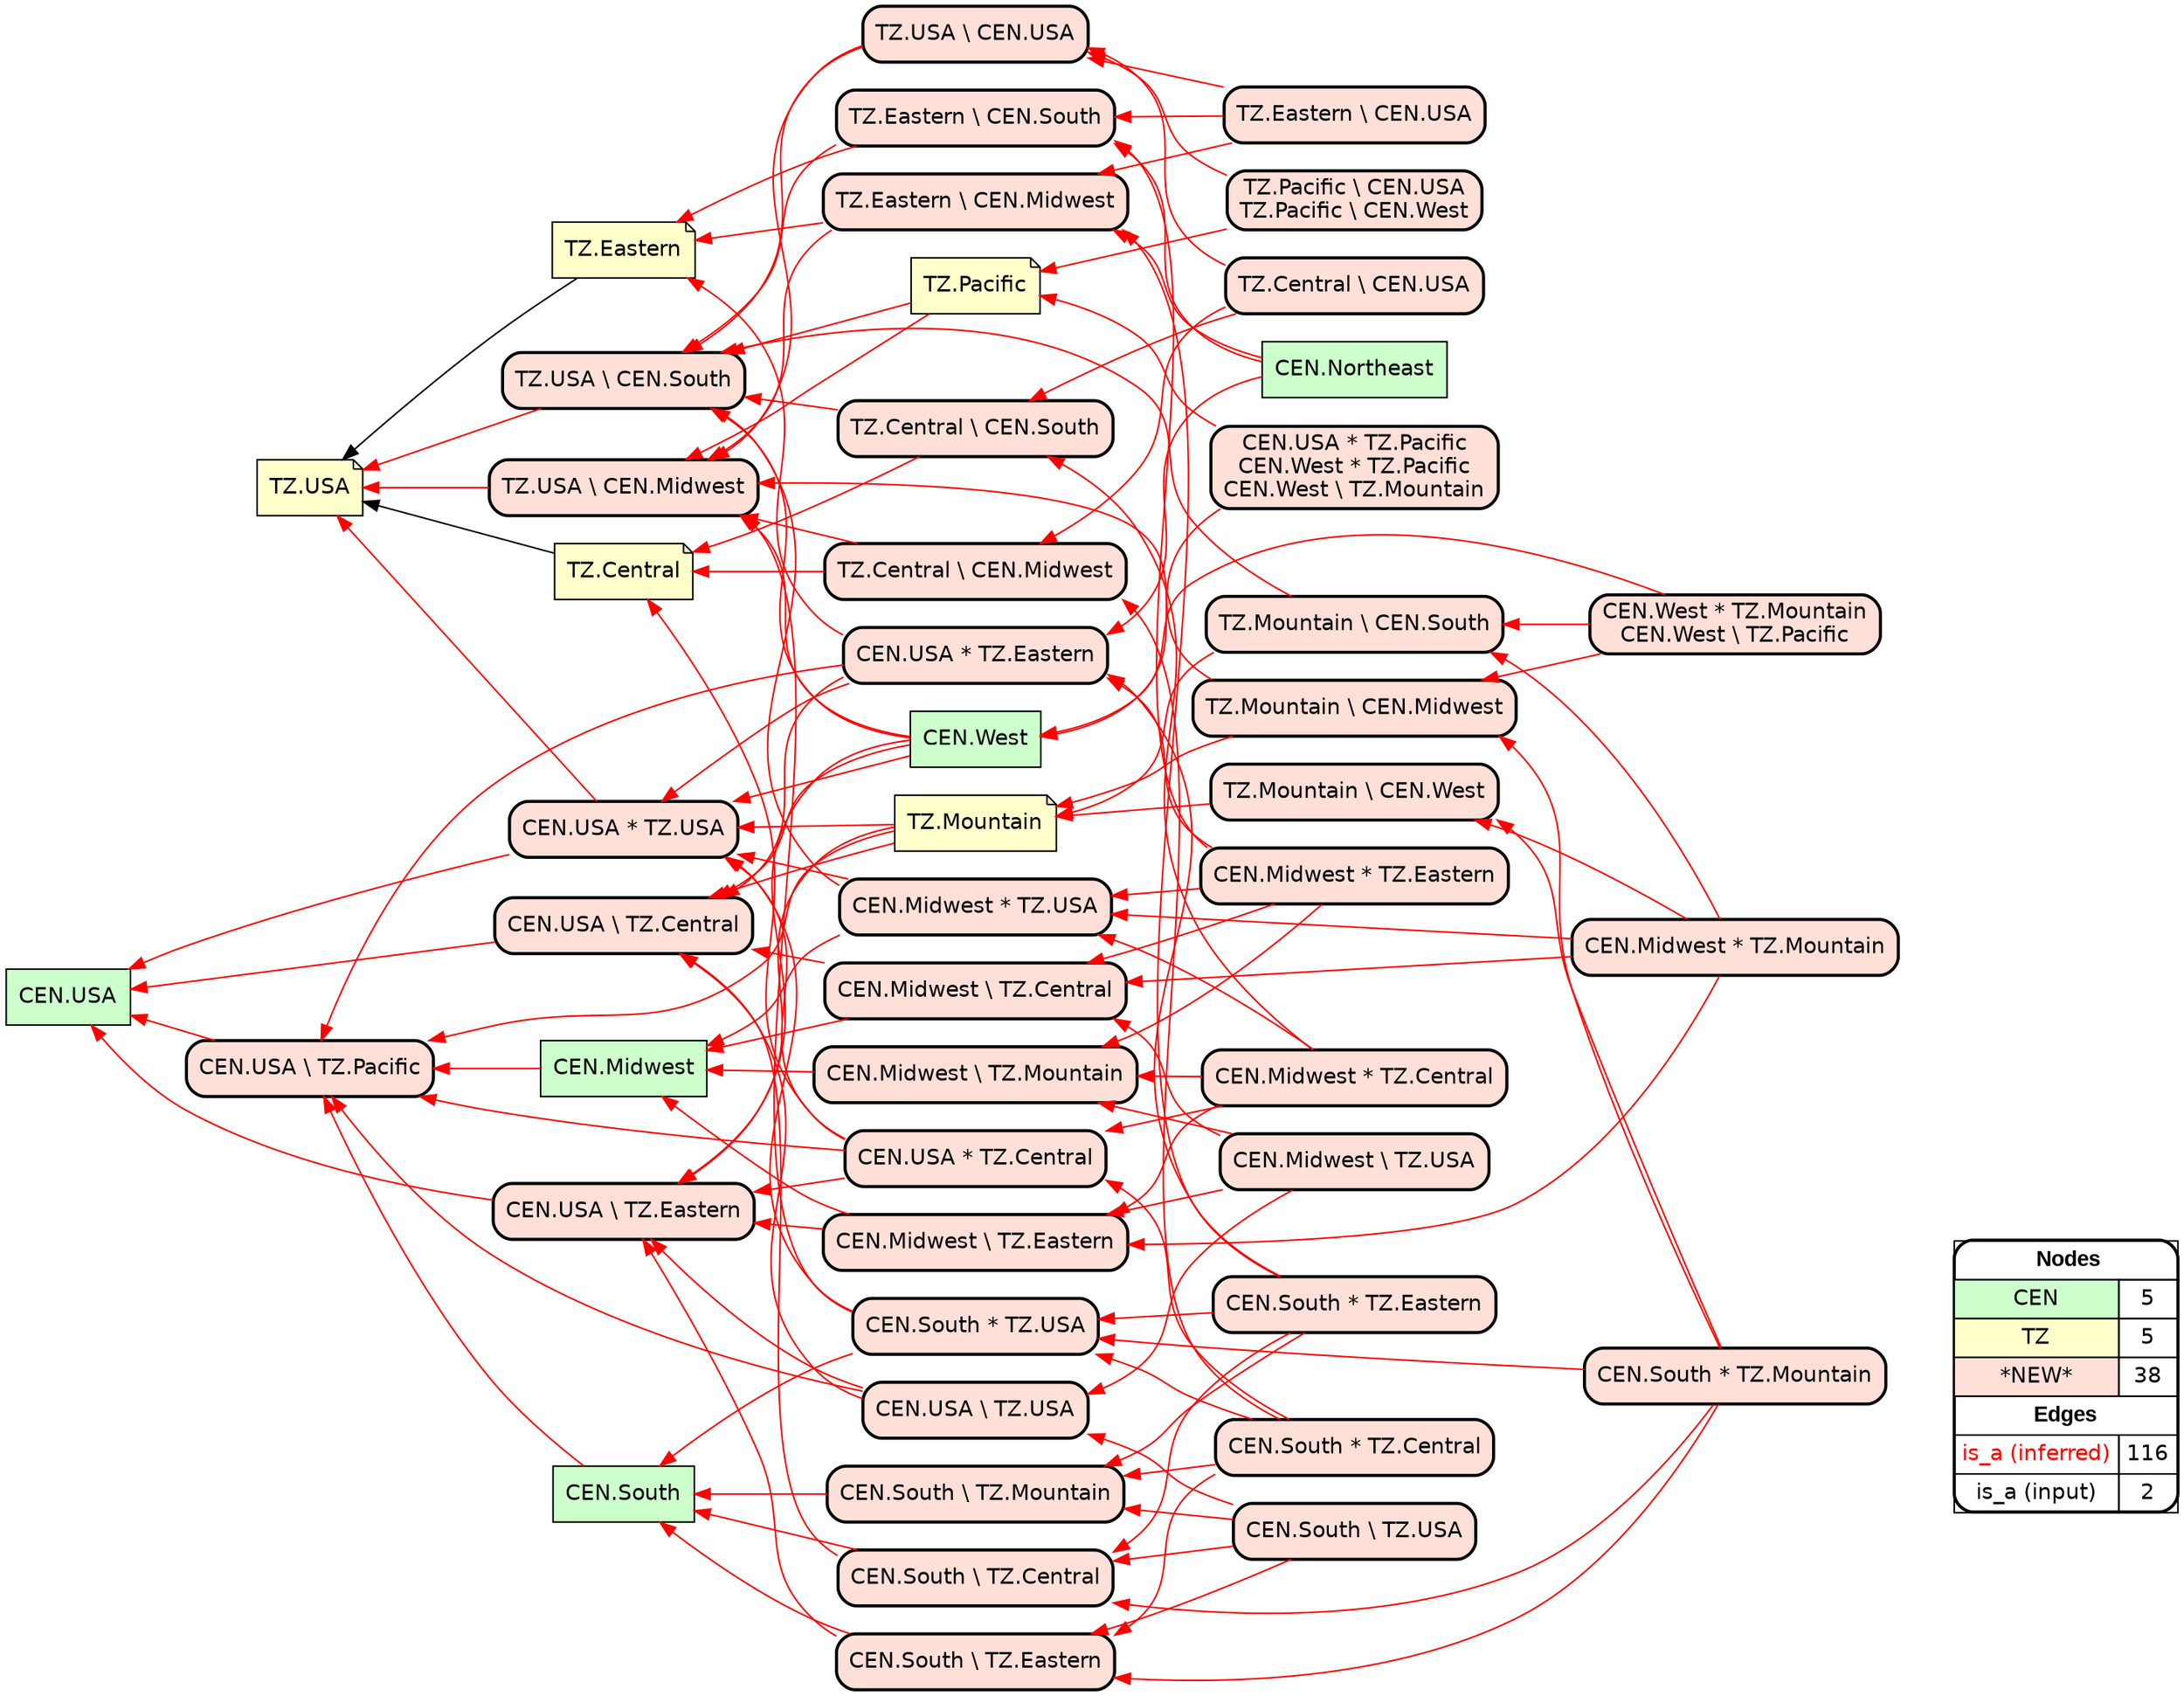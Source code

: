 digraph{
rankdir=RL
node[shape=box style=filled fillcolor="#CCFFCC" fontname="helvetica"] 
"CEN.Northeast"
"CEN.South"
"CEN.Midwest"
"CEN.USA"
"CEN.West"
node[shape=note style=filled fillcolor="#FFFFCC" fontname="helvetica"] 
"TZ.USA"
"TZ.Eastern"
"TZ.Central"
"TZ.Mountain"
"TZ.Pacific"
node[shape=box style="filled,rounded,bold" fillcolor="#FFE0D8" fontname="helvetica"] 
"CEN.South * TZ.Eastern"
"CEN.USA * TZ.Central"
"CEN.South \\ TZ.Eastern"
"CEN.South * TZ.Central"
"CEN.South * TZ.Mountain"
"CEN.Midwest \\ TZ.Mountain"
"CEN.Midwest \\ TZ.Central"
"TZ.USA \\ CEN.South"
"CEN.Midwest * TZ.Eastern"
"CEN.USA \\ TZ.Pacific"
"CEN.Midwest * TZ.Central"
"CEN.Midwest * TZ.Mountain"
"TZ.Mountain \\ CEN.West"
"CEN.USA * TZ.Eastern"
"TZ.Mountain \\ CEN.Midwest"
"CEN.West * TZ.Mountain\nCEN.West \\ TZ.Pacific"
"TZ.Mountain \\ CEN.South"
"CEN.South \\ TZ.Central"
"CEN.USA \\ TZ.USA"
"TZ.Eastern \\ CEN.South"
"CEN.USA * TZ.Pacific\nCEN.West * TZ.Pacific\nCEN.West \\ TZ.Mountain"
"CEN.South \\ TZ.USA"
"CEN.Midwest * TZ.USA"
"TZ.Central \\ CEN.South"
"TZ.Eastern \\ CEN.USA"
"TZ.USA \\ CEN.USA"
"TZ.Central \\ CEN.Midwest"
"TZ.Central \\ CEN.USA"
"CEN.South * TZ.USA"
"TZ.USA \\ CEN.Midwest"
"CEN.USA * TZ.USA"
"CEN.USA \\ TZ.Eastern"
"CEN.USA \\ TZ.Central"
"TZ.Pacific \\ CEN.USA\nTZ.Pacific \\ CEN.West"
"CEN.Midwest \\ TZ.USA"
"TZ.Eastern \\ CEN.Midwest"
"CEN.Midwest \\ TZ.Eastern"
"CEN.South \\ TZ.Mountain"
edge[arrowhead=normal style=dotted color="#000000" constraint=true penwidth=1]
edge[arrowhead=normal style=solid color="#FF0000" constraint=true penwidth=1]
"CEN.South * TZ.Central" -> "CEN.South \\ TZ.Mountain"
"CEN.Midwest * TZ.Eastern" -> "CEN.Midwest \\ TZ.Central"
"TZ.USA \\ CEN.South" -> "TZ.USA"
"CEN.Midwest * TZ.Mountain" -> "TZ.Mountain \\ CEN.South"
"CEN.West * TZ.Mountain\nCEN.West \\ TZ.Pacific" -> "TZ.Mountain \\ CEN.South"
"TZ.Pacific" -> "TZ.USA \\ CEN.Midwest"
"CEN.Midwest \\ TZ.USA" -> "CEN.Midwest \\ TZ.Mountain"
"CEN.Midwest * TZ.USA" -> "TZ.USA \\ CEN.South"
"TZ.Central \\ CEN.Midwest" -> "TZ.USA \\ CEN.Midwest"
"CEN.South * TZ.Central" -> "CEN.USA * TZ.Central"
"TZ.Eastern \\ CEN.South" -> "TZ.USA \\ CEN.South"
"TZ.Mountain" -> "CEN.USA * TZ.USA"
"TZ.Eastern \\ CEN.USA" -> "TZ.USA \\ CEN.USA"
"CEN.West" -> "CEN.USA \\ TZ.Eastern"
"CEN.Midwest \\ TZ.USA" -> "CEN.Midwest \\ TZ.Eastern"
"TZ.Mountain" -> "CEN.USA \\ TZ.Central"
"TZ.Pacific \\ CEN.USA\nTZ.Pacific \\ CEN.West" -> "TZ.Pacific"
"CEN.Midwest * TZ.Central" -> "TZ.Central \\ CEN.South"
"TZ.Mountain" -> "CEN.USA \\ TZ.Eastern"
"CEN.Midwest * TZ.Eastern" -> "TZ.Eastern \\ CEN.South"
"TZ.Eastern \\ CEN.USA" -> "TZ.Eastern \\ CEN.Midwest"
"TZ.Central \\ CEN.Midwest" -> "TZ.Central"
"CEN.Midwest * TZ.Central" -> "CEN.Midwest * TZ.USA"
"CEN.USA * TZ.Eastern" -> "CEN.USA * TZ.USA"
"CEN.Midwest" -> "CEN.USA \\ TZ.Pacific"
"TZ.Central \\ CEN.USA" -> "TZ.USA \\ CEN.USA"
"CEN.South * TZ.Mountain" -> "CEN.South * TZ.USA"
"CEN.USA \\ TZ.Pacific" -> "CEN.USA"
"CEN.South * TZ.Eastern" -> "TZ.Eastern \\ CEN.Midwest"
"CEN.West * TZ.Mountain\nCEN.West \\ TZ.Pacific" -> "TZ.Mountain \\ CEN.Midwest"
"CEN.USA * TZ.Central" -> "CEN.USA * TZ.USA"
"TZ.Mountain" -> "CEN.USA \\ TZ.Pacific"
"CEN.Midwest \\ TZ.Central" -> "CEN.USA \\ TZ.Central"
"CEN.Northeast" -> "CEN.USA * TZ.Eastern"
"CEN.South * TZ.Eastern" -> "CEN.USA * TZ.Eastern"
"CEN.Midwest \\ TZ.Eastern" -> "CEN.Midwest"
"CEN.South \\ TZ.Mountain" -> "CEN.South"
"CEN.South \\ TZ.Central" -> "CEN.USA \\ TZ.Central"
"CEN.South \\ TZ.USA" -> "CEN.USA \\ TZ.USA"
"CEN.Midwest * TZ.USA" -> "CEN.USA * TZ.USA"
"CEN.USA \\ TZ.USA" -> "CEN.USA \\ TZ.Pacific"
"CEN.Midwest \\ TZ.USA" -> "CEN.USA \\ TZ.USA"
"CEN.USA * TZ.Pacific\nCEN.West * TZ.Pacific\nCEN.West \\ TZ.Mountain" -> "TZ.Pacific"
"CEN.Midwest \\ TZ.Mountain" -> "CEN.Midwest"
"CEN.South * TZ.Central" -> "CEN.South * TZ.USA"
"CEN.South * TZ.Mountain" -> "TZ.Mountain \\ CEN.West"
"CEN.South \\ TZ.USA" -> "CEN.South \\ TZ.Eastern"
"TZ.Eastern \\ CEN.South" -> "TZ.Eastern"
"CEN.South * TZ.Eastern" -> "CEN.South * TZ.USA"
"TZ.Pacific \\ CEN.USA\nTZ.Pacific \\ CEN.West" -> "TZ.USA \\ CEN.USA"
"CEN.USA * TZ.Pacific\nCEN.West * TZ.Pacific\nCEN.West \\ TZ.Mountain" -> "CEN.West"
"CEN.Midwest * TZ.Central" -> "CEN.USA * TZ.Central"
"CEN.South * TZ.USA" -> "CEN.South"
"CEN.Midwest * TZ.Mountain" -> "CEN.Midwest \\ TZ.Eastern"
"CEN.Midwest * TZ.Mountain" -> "TZ.Mountain \\ CEN.West"
"CEN.South" -> "CEN.USA \\ TZ.Pacific"
"CEN.USA * TZ.Central" -> "CEN.USA \\ TZ.Pacific"
"TZ.Mountain \\ CEN.South" -> "TZ.USA \\ CEN.South"
"TZ.Central \\ CEN.USA" -> "TZ.Central \\ CEN.South"
"TZ.Mountain \\ CEN.South" -> "TZ.Mountain"
"CEN.West" -> "TZ.USA \\ CEN.Midwest"
"TZ.USA \\ CEN.Midwest" -> "TZ.USA"
"TZ.USA \\ CEN.USA" -> "TZ.USA \\ CEN.South"
"TZ.Mountain \\ CEN.Midwest" -> "TZ.USA \\ CEN.Midwest"
"CEN.Midwest * TZ.Mountain" -> "CEN.Midwest * TZ.USA"
"TZ.Eastern \\ CEN.USA" -> "TZ.Eastern \\ CEN.South"
"CEN.South \\ TZ.Central" -> "CEN.South"
"CEN.USA \\ TZ.USA" -> "CEN.USA \\ TZ.Central"
"CEN.South * TZ.Eastern" -> "CEN.South \\ TZ.Mountain"
"CEN.West" -> "TZ.USA \\ CEN.South"
"CEN.USA * TZ.Central" -> "CEN.USA \\ TZ.Eastern"
"CEN.USA * TZ.Central" -> "TZ.Central"
"CEN.Midwest \\ TZ.Central" -> "CEN.Midwest"
"CEN.Midwest * TZ.Central" -> "CEN.Midwest \\ TZ.Eastern"
"CEN.South \\ TZ.USA" -> "CEN.South \\ TZ.Central"
"CEN.Midwest * TZ.USA" -> "CEN.Midwest"
"CEN.Midwest * TZ.Eastern" -> "CEN.Midwest \\ TZ.Mountain"
"TZ.Eastern \\ CEN.Midwest" -> "TZ.Eastern"
"CEN.West" -> "CEN.USA \\ TZ.Central"
"CEN.USA \\ TZ.USA" -> "CEN.USA \\ TZ.Eastern"
"CEN.USA * TZ.Eastern" -> "CEN.USA \\ TZ.Central"
"CEN.West" -> "CEN.USA * TZ.USA"
"CEN.Midwest * TZ.Eastern" -> "CEN.USA * TZ.Eastern"
"TZ.Central \\ CEN.South" -> "TZ.USA \\ CEN.South"
"CEN.Midwest \\ TZ.Eastern" -> "CEN.USA \\ TZ.Eastern"
"CEN.Midwest * TZ.Central" -> "CEN.Midwest \\ TZ.Mountain"
"CEN.Midwest * TZ.Eastern" -> "CEN.Midwest * TZ.USA"
"TZ.Mountain \\ CEN.West" -> "TZ.Mountain"
"CEN.South * TZ.USA" -> "CEN.USA * TZ.USA"
"TZ.Eastern \\ CEN.Midwest" -> "TZ.USA \\ CEN.Midwest"
"TZ.Central \\ CEN.USA" -> "TZ.Central \\ CEN.Midwest"
"CEN.Northeast" -> "TZ.Eastern \\ CEN.South"
"TZ.Pacific" -> "TZ.USA \\ CEN.South"
"CEN.South * TZ.Central" -> "TZ.Central \\ CEN.Midwest"
"TZ.USA \\ CEN.USA" -> "TZ.USA \\ CEN.Midwest"
"CEN.West * TZ.Mountain\nCEN.West \\ TZ.Pacific" -> "CEN.West"
"CEN.Midwest \\ TZ.USA" -> "CEN.Midwest \\ TZ.Central"
"CEN.South \\ TZ.Eastern" -> "CEN.South"
"CEN.Northeast" -> "TZ.Eastern \\ CEN.Midwest"
"CEN.USA * TZ.USA" -> "CEN.USA"
"CEN.South \\ TZ.Eastern" -> "CEN.USA \\ TZ.Eastern"
"CEN.USA * TZ.Eastern" -> "CEN.USA \\ TZ.Pacific"
"CEN.USA \\ TZ.Central" -> "CEN.USA"
"CEN.South * TZ.Eastern" -> "CEN.South \\ TZ.Central"
"CEN.South * TZ.Mountain" -> "TZ.Mountain \\ CEN.Midwest"
"CEN.South \\ TZ.USA" -> "CEN.South \\ TZ.Mountain"
"CEN.Midwest * TZ.Mountain" -> "CEN.Midwest \\ TZ.Central"
"CEN.South * TZ.Central" -> "CEN.South \\ TZ.Eastern"
"CEN.USA \\ TZ.Eastern" -> "CEN.USA"
"CEN.South * TZ.USA" -> "TZ.USA \\ CEN.Midwest"
"CEN.South * TZ.Mountain" -> "CEN.South \\ TZ.Central"
"CEN.USA * TZ.Eastern" -> "TZ.Eastern"
"TZ.Central \\ CEN.South" -> "TZ.Central"
"TZ.Mountain \\ CEN.Midwest" -> "TZ.Mountain"
"CEN.USA * TZ.USA" -> "TZ.USA"
"CEN.South * TZ.Mountain" -> "CEN.South \\ TZ.Eastern"
edge[arrowhead=normal style=solid color="#000000" constraint=true penwidth=1]
"TZ.Central" -> "TZ.USA"
"TZ.Eastern" -> "TZ.USA"
node[shape=box] 
{rank=source Legend [fillcolor= white margin=0 label=< 
 <TABLE BORDER="0" CELLBORDER="1" CELLSPACING="0" CELLPADDING="4"> 
<TR> <TD COLSPAN="2"><font face="Arial Black"> Nodes</font></TD> </TR> 
<TR> 
 <TD bgcolor="#CCFFCC" fontname="helvetica">CEN</TD> 
 <TD>5</TD> 
 </TR> 
<TR> 
 <TD bgcolor="#FFFFCC" fontname="helvetica">TZ</TD> 
 <TD>5</TD> 
 </TR> 
<TR> 
 <TD bgcolor="#FFE0D8" fontname="helvetica">*NEW*</TD> 
 <TD>38</TD> 
 </TR> 
<TR> <TD COLSPAN="2"><font face = "Arial Black"> Edges </font></TD> </TR> 
<TR> 
 <TD><font color ="#FF0000">is_a (inferred)</font></TD><TD>116</TD>
</TR>
<TR> 
 <TD><font color ="#000000">is_a (input)</font></TD><TD>2</TD>
</TR>
</TABLE> 
 >] } 
}